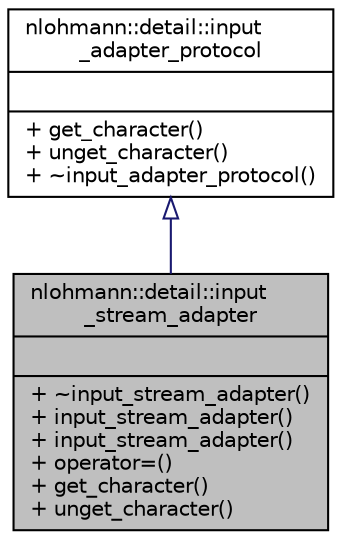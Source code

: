digraph "nlohmann::detail::input_stream_adapter"
{
 // INTERACTIVE_SVG=YES
  bgcolor="transparent";
  edge [fontname="Helvetica",fontsize="10",labelfontname="Helvetica",labelfontsize="10"];
  node [fontname="Helvetica",fontsize="10",shape=record];
  Node1 [label="{nlohmann::detail::input\l_stream_adapter\n||+ ~input_stream_adapter()\l+ input_stream_adapter()\l+ input_stream_adapter()\l+ operator=()\l+ get_character()\l+ unget_character()\l}",height=0.2,width=0.4,color="black", fillcolor="grey75", style="filled" fontcolor="black"];
  Node2 -> Node1 [dir="back",color="midnightblue",fontsize="10",style="solid",arrowtail="onormal",fontname="Helvetica"];
  Node2 [label="{nlohmann::detail::input\l_adapter_protocol\n||+ get_character()\l+ unget_character()\l+ ~input_adapter_protocol()\l}",height=0.2,width=0.4,color="black",URL="$d8/d5f/structnlohmann_1_1detail_1_1input__adapter__protocol.html",tooltip="abstract input adapter interface "];
}
